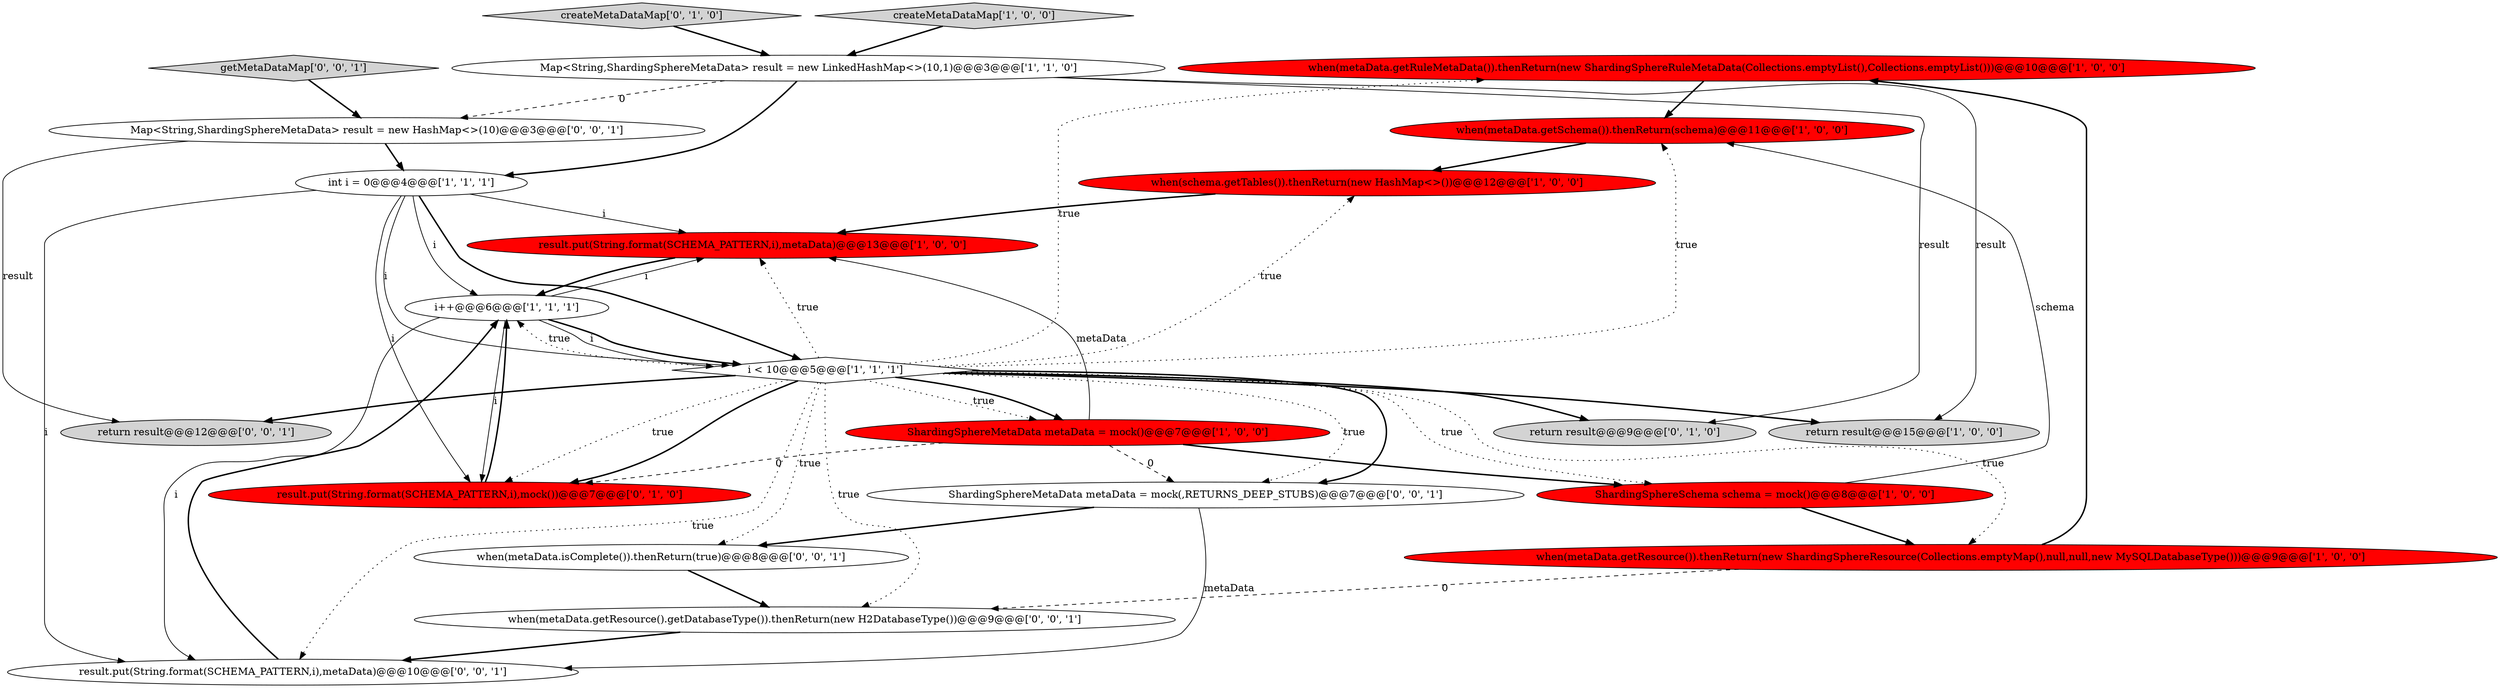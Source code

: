 digraph {
6 [style = filled, label = "when(metaData.getRuleMetaData()).thenReturn(new ShardingSphereRuleMetaData(Collections.emptyList(),Collections.emptyList()))@@@10@@@['1', '0', '0']", fillcolor = red, shape = ellipse image = "AAA1AAABBB1BBB"];
16 [style = filled, label = "getMetaDataMap['0', '0', '1']", fillcolor = lightgray, shape = diamond image = "AAA0AAABBB3BBB"];
3 [style = filled, label = "i < 10@@@5@@@['1', '1', '1']", fillcolor = white, shape = diamond image = "AAA0AAABBB1BBB"];
14 [style = filled, label = "createMetaDataMap['0', '1', '0']", fillcolor = lightgray, shape = diamond image = "AAA0AAABBB2BBB"];
4 [style = filled, label = "result.put(String.format(SCHEMA_PATTERN,i),metaData)@@@13@@@['1', '0', '0']", fillcolor = red, shape = ellipse image = "AAA1AAABBB1BBB"];
5 [style = filled, label = "int i = 0@@@4@@@['1', '1', '1']", fillcolor = white, shape = ellipse image = "AAA0AAABBB1BBB"];
13 [style = filled, label = "result.put(String.format(SCHEMA_PATTERN,i),mock())@@@7@@@['0', '1', '0']", fillcolor = red, shape = ellipse image = "AAA1AAABBB2BBB"];
8 [style = filled, label = "createMetaDataMap['1', '0', '0']", fillcolor = lightgray, shape = diamond image = "AAA0AAABBB1BBB"];
1 [style = filled, label = "Map<String,ShardingSphereMetaData> result = new LinkedHashMap<>(10,1)@@@3@@@['1', '1', '0']", fillcolor = white, shape = ellipse image = "AAA0AAABBB1BBB"];
2 [style = filled, label = "ShardingSphereSchema schema = mock()@@@8@@@['1', '0', '0']", fillcolor = red, shape = ellipse image = "AAA1AAABBB1BBB"];
15 [style = filled, label = "return result@@@9@@@['0', '1', '0']", fillcolor = lightgray, shape = ellipse image = "AAA0AAABBB2BBB"];
10 [style = filled, label = "ShardingSphereMetaData metaData = mock()@@@7@@@['1', '0', '0']", fillcolor = red, shape = ellipse image = "AAA1AAABBB1BBB"];
12 [style = filled, label = "i++@@@6@@@['1', '1', '1']", fillcolor = white, shape = ellipse image = "AAA0AAABBB1BBB"];
11 [style = filled, label = "when(metaData.getResource()).thenReturn(new ShardingSphereResource(Collections.emptyMap(),null,null,new MySQLDatabaseType()))@@@9@@@['1', '0', '0']", fillcolor = red, shape = ellipse image = "AAA1AAABBB1BBB"];
9 [style = filled, label = "when(schema.getTables()).thenReturn(new HashMap<>())@@@12@@@['1', '0', '0']", fillcolor = red, shape = ellipse image = "AAA1AAABBB1BBB"];
18 [style = filled, label = "ShardingSphereMetaData metaData = mock(,RETURNS_DEEP_STUBS)@@@7@@@['0', '0', '1']", fillcolor = white, shape = ellipse image = "AAA0AAABBB3BBB"];
22 [style = filled, label = "result.put(String.format(SCHEMA_PATTERN,i),metaData)@@@10@@@['0', '0', '1']", fillcolor = white, shape = ellipse image = "AAA0AAABBB3BBB"];
20 [style = filled, label = "Map<String,ShardingSphereMetaData> result = new HashMap<>(10)@@@3@@@['0', '0', '1']", fillcolor = white, shape = ellipse image = "AAA0AAABBB3BBB"];
0 [style = filled, label = "when(metaData.getSchema()).thenReturn(schema)@@@11@@@['1', '0', '0']", fillcolor = red, shape = ellipse image = "AAA1AAABBB1BBB"];
21 [style = filled, label = "when(metaData.isComplete()).thenReturn(true)@@@8@@@['0', '0', '1']", fillcolor = white, shape = ellipse image = "AAA0AAABBB3BBB"];
7 [style = filled, label = "return result@@@15@@@['1', '0', '0']", fillcolor = lightgray, shape = ellipse image = "AAA0AAABBB1BBB"];
17 [style = filled, label = "when(metaData.getResource().getDatabaseType()).thenReturn(new H2DatabaseType())@@@9@@@['0', '0', '1']", fillcolor = white, shape = ellipse image = "AAA0AAABBB3BBB"];
19 [style = filled, label = "return result@@@12@@@['0', '0', '1']", fillcolor = lightgray, shape = ellipse image = "AAA0AAABBB3BBB"];
1->5 [style = bold, label=""];
5->3 [style = bold, label=""];
10->4 [style = solid, label="metaData"];
3->11 [style = dotted, label="true"];
0->9 [style = bold, label=""];
5->3 [style = solid, label="i"];
18->22 [style = solid, label="metaData"];
5->4 [style = solid, label="i"];
1->15 [style = solid, label="result"];
9->4 [style = bold, label=""];
11->6 [style = bold, label=""];
12->22 [style = solid, label="i"];
3->10 [style = dotted, label="true"];
3->4 [style = dotted, label="true"];
20->19 [style = solid, label="result"];
6->0 [style = bold, label=""];
3->15 [style = bold, label=""];
11->17 [style = dashed, label="0"];
5->13 [style = solid, label="i"];
3->9 [style = dotted, label="true"];
3->6 [style = dotted, label="true"];
17->22 [style = bold, label=""];
10->13 [style = dashed, label="0"];
14->1 [style = bold, label=""];
20->5 [style = bold, label=""];
3->18 [style = bold, label=""];
1->7 [style = solid, label="result"];
1->20 [style = dashed, label="0"];
8->1 [style = bold, label=""];
3->10 [style = bold, label=""];
13->12 [style = bold, label=""];
5->22 [style = solid, label="i"];
3->19 [style = bold, label=""];
3->7 [style = bold, label=""];
3->21 [style = dotted, label="true"];
22->12 [style = bold, label=""];
3->12 [style = dotted, label="true"];
12->4 [style = solid, label="i"];
3->18 [style = dotted, label="true"];
12->13 [style = solid, label="i"];
3->22 [style = dotted, label="true"];
3->0 [style = dotted, label="true"];
3->13 [style = bold, label=""];
4->12 [style = bold, label=""];
2->0 [style = solid, label="schema"];
10->2 [style = bold, label=""];
3->17 [style = dotted, label="true"];
12->3 [style = bold, label=""];
18->21 [style = bold, label=""];
12->3 [style = solid, label="i"];
16->20 [style = bold, label=""];
21->17 [style = bold, label=""];
5->12 [style = solid, label="i"];
2->11 [style = bold, label=""];
10->18 [style = dashed, label="0"];
3->13 [style = dotted, label="true"];
3->2 [style = dotted, label="true"];
}
